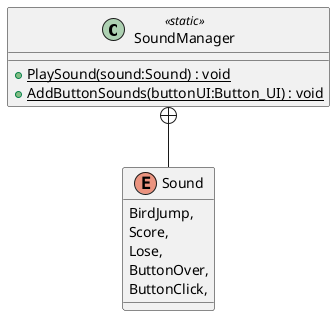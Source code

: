 @startuml
class SoundManager <<static>> {
    + {static} PlaySound(sound:Sound) : void
    + {static} AddButtonSounds(buttonUI:Button_UI) : void
}
enum Sound {
    BirdJump,
    Score,
    Lose,
    ButtonOver,
    ButtonClick,
}
SoundManager +-- Sound
@enduml
